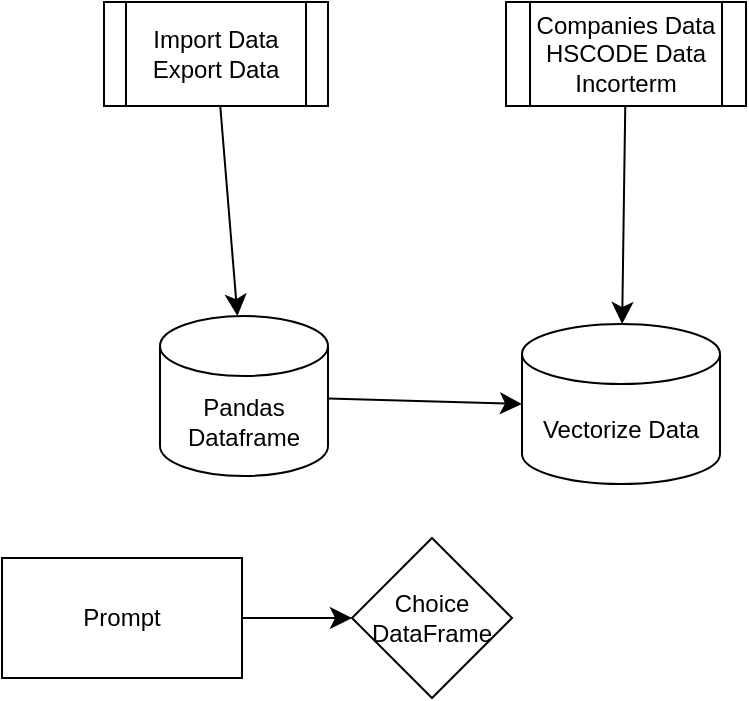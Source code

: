 <mxfile version="26.0.10">
  <diagram name="Page-1" id="zkAXW22E6kWiDa5VIobu">
    <mxGraphModel dx="824" dy="739" grid="0" gridSize="10" guides="1" tooltips="1" connect="1" arrows="1" fold="1" page="0" pageScale="1" pageWidth="850" pageHeight="1100" math="0" shadow="0">
      <root>
        <mxCell id="0" />
        <mxCell id="1" parent="0" />
        <mxCell id="xkvlEjj2k6D8jLxlaUt7-3" value="" style="edgeStyle=none;curved=1;rounded=0;orthogonalLoop=1;jettySize=auto;html=1;fontSize=12;startSize=8;endSize=8;" parent="1" source="xkvlEjj2k6D8jLxlaUt7-1" target="xkvlEjj2k6D8jLxlaUt7-2" edge="1">
          <mxGeometry relative="1" as="geometry" />
        </mxCell>
        <object label="Import Data&lt;div&gt;Export Data&lt;/div&gt;" Imp_Data="" id="xkvlEjj2k6D8jLxlaUt7-1">
          <mxCell style="shape=process;whiteSpace=wrap;html=1;backgroundOutline=1;" parent="1" vertex="1">
            <mxGeometry x="22" y="-57" width="112" height="52" as="geometry" />
          </mxCell>
        </object>
        <mxCell id="xkvlEjj2k6D8jLxlaUt7-2" value="Pandas Dataframe" style="shape=cylinder3;whiteSpace=wrap;html=1;boundedLbl=1;backgroundOutline=1;size=15;" parent="1" vertex="1">
          <mxGeometry x="50" y="100" width="84" height="80" as="geometry" />
        </mxCell>
        <mxCell id="xkvlEjj2k6D8jLxlaUt7-6" value="" style="edgeStyle=none;curved=1;rounded=0;orthogonalLoop=1;jettySize=auto;html=1;fontSize=12;startSize=8;endSize=8;" parent="1" source="xkvlEjj2k6D8jLxlaUt7-4" target="xkvlEjj2k6D8jLxlaUt7-5" edge="1">
          <mxGeometry relative="1" as="geometry" />
        </mxCell>
        <object label="Companies Data&lt;div&gt;HSCODE Data&lt;/div&gt;&lt;div&gt;Incorterm&lt;/div&gt;" Imp_Data="" id="xkvlEjj2k6D8jLxlaUt7-4">
          <mxCell style="shape=process;whiteSpace=wrap;html=1;backgroundOutline=1;" parent="1" vertex="1">
            <mxGeometry x="223" y="-57" width="120" height="52" as="geometry" />
          </mxCell>
        </object>
        <mxCell id="xkvlEjj2k6D8jLxlaUt7-7" style="edgeStyle=none;curved=1;rounded=0;orthogonalLoop=1;jettySize=auto;html=1;fontSize=12;startSize=8;endSize=8;entryX=0;entryY=0.5;entryDx=0;entryDy=0;entryPerimeter=0;" parent="1" source="xkvlEjj2k6D8jLxlaUt7-2" target="xkvlEjj2k6D8jLxlaUt7-5" edge="1">
          <mxGeometry relative="1" as="geometry">
            <mxPoint x="260" y="175" as="targetPoint" />
          </mxGeometry>
        </mxCell>
        <mxCell id="xkvlEjj2k6D8jLxlaUt7-5" value="Vectorize Data" style="shape=cylinder3;whiteSpace=wrap;html=1;boundedLbl=1;backgroundOutline=1;size=15;" parent="1" vertex="1">
          <mxGeometry x="231" y="104" width="99" height="80" as="geometry" />
        </mxCell>
        <mxCell id="IRRLRNYUq0DgDF-gUkcd-3" value="" style="edgeStyle=none;curved=1;rounded=0;orthogonalLoop=1;jettySize=auto;html=1;fontSize=12;startSize=8;endSize=8;" edge="1" parent="1" source="IRRLRNYUq0DgDF-gUkcd-1" target="IRRLRNYUq0DgDF-gUkcd-2">
          <mxGeometry relative="1" as="geometry" />
        </mxCell>
        <mxCell id="IRRLRNYUq0DgDF-gUkcd-1" value="Prompt" style="rounded=0;whiteSpace=wrap;html=1;" vertex="1" parent="1">
          <mxGeometry x="-29" y="221" width="120" height="60" as="geometry" />
        </mxCell>
        <mxCell id="IRRLRNYUq0DgDF-gUkcd-2" value="Choice DataFrame" style="rhombus;whiteSpace=wrap;html=1;" vertex="1" parent="1">
          <mxGeometry x="146" y="211" width="80" height="80" as="geometry" />
        </mxCell>
      </root>
    </mxGraphModel>
  </diagram>
</mxfile>
